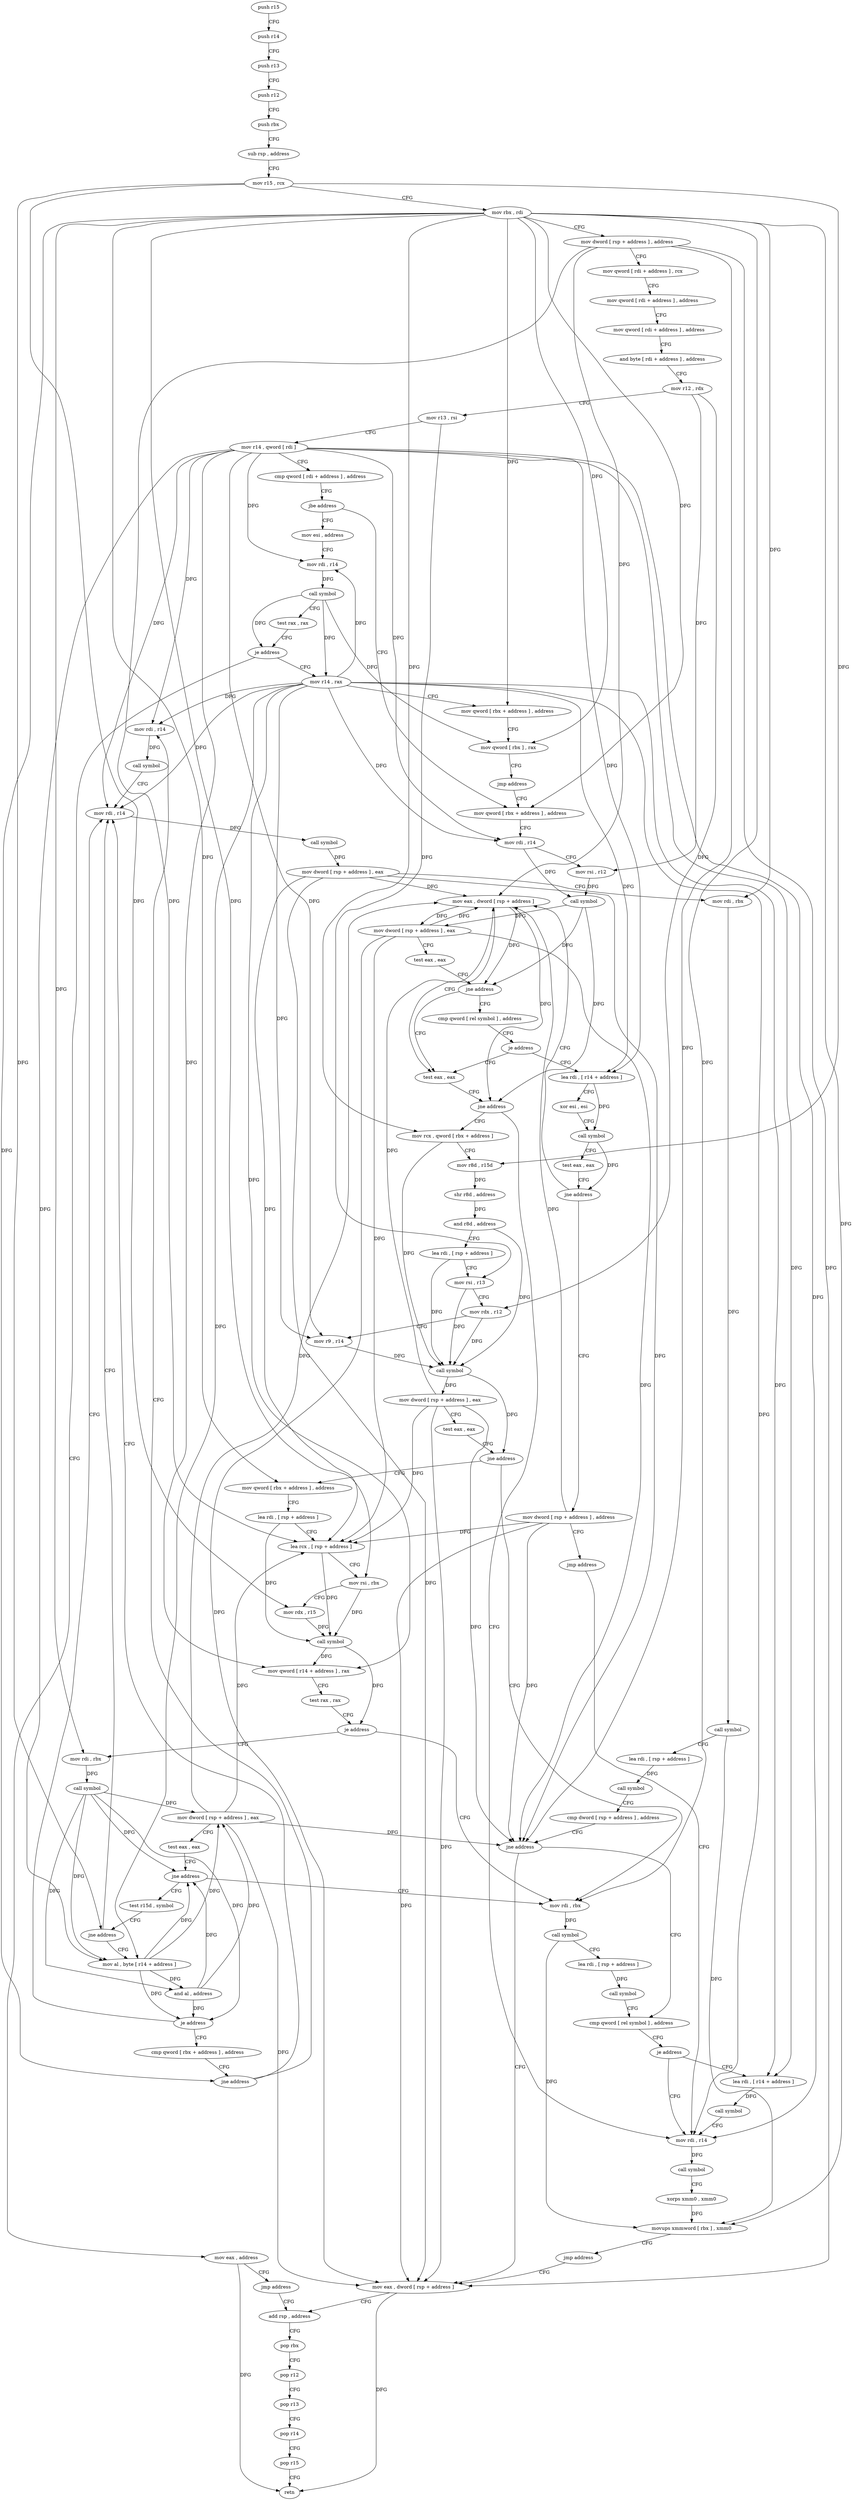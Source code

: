 digraph "func" {
"4229904" [label = "push r15" ]
"4229906" [label = "push r14" ]
"4229908" [label = "push r13" ]
"4229910" [label = "push r12" ]
"4229912" [label = "push rbx" ]
"4229913" [label = "sub rsp , address" ]
"4229920" [label = "mov r15 , rcx" ]
"4229923" [label = "mov rbx , rdi" ]
"4229926" [label = "mov dword [ rsp + address ] , address" ]
"4229934" [label = "mov qword [ rdi + address ] , rcx" ]
"4229938" [label = "mov qword [ rdi + address ] , address" ]
"4229946" [label = "mov qword [ rdi + address ] , address" ]
"4229954" [label = "and byte [ rdi + address ] , address" ]
"4229958" [label = "mov r12 , rdx" ]
"4229961" [label = "mov r13 , rsi" ]
"4229964" [label = "mov r14 , qword [ rdi ]" ]
"4229967" [label = "cmp qword [ rdi + address ] , address" ]
"4229975" [label = "jbe address" ]
"4230301" [label = "mov esi , address" ]
"4229981" [label = "mov qword [ rbx + address ] , address" ]
"4230306" [label = "mov rdi , r14" ]
"4230309" [label = "call symbol" ]
"4230314" [label = "test rax , rax" ]
"4230317" [label = "je address" ]
"4230348" [label = "mov eax , address" ]
"4230319" [label = "mov r14 , rax" ]
"4229989" [label = "mov rdi , r14" ]
"4229992" [label = "mov rsi , r12" ]
"4229995" [label = "call symbol" ]
"4230000" [label = "mov dword [ rsp + address ] , eax" ]
"4230004" [label = "test eax , eax" ]
"4230006" [label = "jne address" ]
"4230044" [label = "test eax , eax" ]
"4230008" [label = "cmp qword [ rel symbol ] , address" ]
"4230353" [label = "jmp address" ]
"4230228" [label = "add rsp , address" ]
"4230322" [label = "mov qword [ rbx + address ] , address" ]
"4230330" [label = "mov qword [ rbx ] , rax" ]
"4230333" [label = "jmp address" ]
"4230046" [label = "jne address" ]
"4230285" [label = "mov rdi , r14" ]
"4230052" [label = "mov rcx , qword [ rbx + address ]" ]
"4230016" [label = "je address" ]
"4230018" [label = "lea rdi , [ r14 + address ]" ]
"4230235" [label = "pop rbx" ]
"4230236" [label = "pop r12" ]
"4230238" [label = "pop r13" ]
"4230240" [label = "pop r14" ]
"4230242" [label = "pop r15" ]
"4230244" [label = "retn" ]
"4230288" [label = "call symbol" ]
"4230293" [label = "xorps xmm0 , xmm0" ]
"4230296" [label = "movups xmmword [ rbx ] , xmm0" ]
"4230299" [label = "jmp address" ]
"4230224" [label = "mov eax , dword [ rsp + address ]" ]
"4230056" [label = "mov r8d , r15d" ]
"4230059" [label = "shr r8d , address" ]
"4230063" [label = "and r8d , address" ]
"4230067" [label = "lea rdi , [ rsp + address ]" ]
"4230072" [label = "mov rsi , r13" ]
"4230075" [label = "mov rdx , r12" ]
"4230078" [label = "mov r9 , r14" ]
"4230081" [label = "call symbol" ]
"4230086" [label = "mov dword [ rsp + address ] , eax" ]
"4230090" [label = "test eax , eax" ]
"4230092" [label = "jne address" ]
"4230245" [label = "mov rdi , rbx" ]
"4230098" [label = "mov qword [ rbx + address ] , address" ]
"4230025" [label = "xor esi , esi" ]
"4230027" [label = "call symbol" ]
"4230032" [label = "test eax , eax" ]
"4230034" [label = "jne address" ]
"4230338" [label = "mov dword [ rsp + address ] , address" ]
"4230040" [label = "mov eax , dword [ rsp + address ]" ]
"4230248" [label = "call symbol" ]
"4230253" [label = "lea rdi , [ rsp + address ]" ]
"4230258" [label = "call symbol" ]
"4230263" [label = "cmp qword [ rel symbol ] , address" ]
"4230106" [label = "lea rdi , [ rsp + address ]" ]
"4230111" [label = "lea rcx , [ rsp + address ]" ]
"4230116" [label = "mov rsi , rbx" ]
"4230119" [label = "mov rdx , r15" ]
"4230122" [label = "call symbol" ]
"4230127" [label = "mov qword [ r14 + address ] , rax" ]
"4230131" [label = "test rax , rax" ]
"4230134" [label = "je address" ]
"4230136" [label = "mov rdi , rbx" ]
"4230346" [label = "jmp address" ]
"4230273" [label = "lea rdi , [ r14 + address ]" ]
"4230280" [label = "call symbol" ]
"4230139" [label = "call symbol" ]
"4230144" [label = "mov dword [ rsp + address ] , eax" ]
"4230148" [label = "test eax , eax" ]
"4230150" [label = "jne address" ]
"4230152" [label = "test r15d , symbol" ]
"4230159" [label = "jne address" ]
"4230187" [label = "mov rdi , r14" ]
"4230161" [label = "mov al , byte [ r14 + address ]" ]
"4230190" [label = "call symbol" ]
"4230195" [label = "mov dword [ rsp + address ] , eax" ]
"4230199" [label = "mov rdi , rbx" ]
"4230202" [label = "call symbol" ]
"4230207" [label = "lea rdi , [ rsp + address ]" ]
"4230212" [label = "call symbol" ]
"4230217" [label = "cmp dword [ rsp + address ] , address" ]
"4230222" [label = "jne address" ]
"4230168" [label = "and al , address" ]
"4230170" [label = "je address" ]
"4230172" [label = "cmp qword [ rbx + address ] , address" ]
"4230271" [label = "je address" ]
"4230177" [label = "jne address" ]
"4230179" [label = "mov rdi , r14" ]
"4230182" [label = "call symbol" ]
"4229904" -> "4229906" [ label = "CFG" ]
"4229906" -> "4229908" [ label = "CFG" ]
"4229908" -> "4229910" [ label = "CFG" ]
"4229910" -> "4229912" [ label = "CFG" ]
"4229912" -> "4229913" [ label = "CFG" ]
"4229913" -> "4229920" [ label = "CFG" ]
"4229920" -> "4229923" [ label = "CFG" ]
"4229920" -> "4230056" [ label = "DFG" ]
"4229920" -> "4230119" [ label = "DFG" ]
"4229920" -> "4230159" [ label = "DFG" ]
"4229923" -> "4229926" [ label = "CFG" ]
"4229923" -> "4229981" [ label = "DFG" ]
"4229923" -> "4230322" [ label = "DFG" ]
"4229923" -> "4230330" [ label = "DFG" ]
"4229923" -> "4230296" [ label = "DFG" ]
"4229923" -> "4230052" [ label = "DFG" ]
"4229923" -> "4230245" [ label = "DFG" ]
"4229923" -> "4230098" [ label = "DFG" ]
"4229923" -> "4230116" [ label = "DFG" ]
"4229923" -> "4230136" [ label = "DFG" ]
"4229923" -> "4230199" [ label = "DFG" ]
"4229923" -> "4230177" [ label = "DFG" ]
"4229926" -> "4229934" [ label = "CFG" ]
"4229926" -> "4230224" [ label = "DFG" ]
"4229926" -> "4230040" [ label = "DFG" ]
"4229926" -> "4230222" [ label = "DFG" ]
"4229926" -> "4230111" [ label = "DFG" ]
"4229934" -> "4229938" [ label = "CFG" ]
"4229938" -> "4229946" [ label = "CFG" ]
"4229946" -> "4229954" [ label = "CFG" ]
"4229954" -> "4229958" [ label = "CFG" ]
"4229958" -> "4229961" [ label = "CFG" ]
"4229958" -> "4229992" [ label = "DFG" ]
"4229958" -> "4230075" [ label = "DFG" ]
"4229961" -> "4229964" [ label = "CFG" ]
"4229961" -> "4230072" [ label = "DFG" ]
"4229964" -> "4229967" [ label = "CFG" ]
"4229964" -> "4230306" [ label = "DFG" ]
"4229964" -> "4229989" [ label = "DFG" ]
"4229964" -> "4230285" [ label = "DFG" ]
"4229964" -> "4230078" [ label = "DFG" ]
"4229964" -> "4230018" [ label = "DFG" ]
"4229964" -> "4230127" [ label = "DFG" ]
"4229964" -> "4230273" [ label = "DFG" ]
"4229964" -> "4230187" [ label = "DFG" ]
"4229964" -> "4230161" [ label = "DFG" ]
"4229964" -> "4230179" [ label = "DFG" ]
"4229967" -> "4229975" [ label = "CFG" ]
"4229975" -> "4230301" [ label = "CFG" ]
"4229975" -> "4229981" [ label = "CFG" ]
"4230301" -> "4230306" [ label = "CFG" ]
"4229981" -> "4229989" [ label = "CFG" ]
"4230306" -> "4230309" [ label = "DFG" ]
"4230309" -> "4230314" [ label = "CFG" ]
"4230309" -> "4230317" [ label = "DFG" ]
"4230309" -> "4230319" [ label = "DFG" ]
"4230309" -> "4230330" [ label = "DFG" ]
"4230314" -> "4230317" [ label = "CFG" ]
"4230317" -> "4230348" [ label = "CFG" ]
"4230317" -> "4230319" [ label = "CFG" ]
"4230348" -> "4230353" [ label = "CFG" ]
"4230348" -> "4230244" [ label = "DFG" ]
"4230319" -> "4230322" [ label = "CFG" ]
"4230319" -> "4230306" [ label = "DFG" ]
"4230319" -> "4229989" [ label = "DFG" ]
"4230319" -> "4230285" [ label = "DFG" ]
"4230319" -> "4230078" [ label = "DFG" ]
"4230319" -> "4230018" [ label = "DFG" ]
"4230319" -> "4230127" [ label = "DFG" ]
"4230319" -> "4230273" [ label = "DFG" ]
"4230319" -> "4230187" [ label = "DFG" ]
"4230319" -> "4230161" [ label = "DFG" ]
"4230319" -> "4230179" [ label = "DFG" ]
"4229989" -> "4229992" [ label = "CFG" ]
"4229989" -> "4229995" [ label = "DFG" ]
"4229992" -> "4229995" [ label = "DFG" ]
"4229995" -> "4230000" [ label = "DFG" ]
"4229995" -> "4230006" [ label = "DFG" ]
"4229995" -> "4230046" [ label = "DFG" ]
"4230000" -> "4230004" [ label = "CFG" ]
"4230000" -> "4230224" [ label = "DFG" ]
"4230000" -> "4230040" [ label = "DFG" ]
"4230000" -> "4230222" [ label = "DFG" ]
"4230000" -> "4230111" [ label = "DFG" ]
"4230004" -> "4230006" [ label = "CFG" ]
"4230006" -> "4230044" [ label = "CFG" ]
"4230006" -> "4230008" [ label = "CFG" ]
"4230044" -> "4230046" [ label = "CFG" ]
"4230008" -> "4230016" [ label = "CFG" ]
"4230353" -> "4230228" [ label = "CFG" ]
"4230228" -> "4230235" [ label = "CFG" ]
"4230322" -> "4230330" [ label = "CFG" ]
"4230330" -> "4230333" [ label = "CFG" ]
"4230333" -> "4229981" [ label = "CFG" ]
"4230046" -> "4230285" [ label = "CFG" ]
"4230046" -> "4230052" [ label = "CFG" ]
"4230285" -> "4230288" [ label = "DFG" ]
"4230052" -> "4230056" [ label = "CFG" ]
"4230052" -> "4230081" [ label = "DFG" ]
"4230016" -> "4230044" [ label = "CFG" ]
"4230016" -> "4230018" [ label = "CFG" ]
"4230018" -> "4230025" [ label = "CFG" ]
"4230018" -> "4230027" [ label = "DFG" ]
"4230235" -> "4230236" [ label = "CFG" ]
"4230236" -> "4230238" [ label = "CFG" ]
"4230238" -> "4230240" [ label = "CFG" ]
"4230240" -> "4230242" [ label = "CFG" ]
"4230242" -> "4230244" [ label = "CFG" ]
"4230288" -> "4230293" [ label = "CFG" ]
"4230293" -> "4230296" [ label = "DFG" ]
"4230296" -> "4230299" [ label = "CFG" ]
"4230299" -> "4230224" [ label = "CFG" ]
"4230224" -> "4230228" [ label = "CFG" ]
"4230224" -> "4230244" [ label = "DFG" ]
"4230056" -> "4230059" [ label = "DFG" ]
"4230059" -> "4230063" [ label = "DFG" ]
"4230063" -> "4230067" [ label = "CFG" ]
"4230063" -> "4230081" [ label = "DFG" ]
"4230067" -> "4230072" [ label = "CFG" ]
"4230067" -> "4230081" [ label = "DFG" ]
"4230072" -> "4230075" [ label = "CFG" ]
"4230072" -> "4230081" [ label = "DFG" ]
"4230075" -> "4230078" [ label = "CFG" ]
"4230075" -> "4230081" [ label = "DFG" ]
"4230078" -> "4230081" [ label = "DFG" ]
"4230081" -> "4230086" [ label = "DFG" ]
"4230081" -> "4230092" [ label = "DFG" ]
"4230086" -> "4230090" [ label = "CFG" ]
"4230086" -> "4230224" [ label = "DFG" ]
"4230086" -> "4230040" [ label = "DFG" ]
"4230086" -> "4230222" [ label = "DFG" ]
"4230086" -> "4230111" [ label = "DFG" ]
"4230090" -> "4230092" [ label = "CFG" ]
"4230092" -> "4230245" [ label = "CFG" ]
"4230092" -> "4230098" [ label = "CFG" ]
"4230245" -> "4230248" [ label = "DFG" ]
"4230098" -> "4230106" [ label = "CFG" ]
"4230025" -> "4230027" [ label = "CFG" ]
"4230027" -> "4230032" [ label = "CFG" ]
"4230027" -> "4230034" [ label = "DFG" ]
"4230032" -> "4230034" [ label = "CFG" ]
"4230034" -> "4230338" [ label = "CFG" ]
"4230034" -> "4230040" [ label = "CFG" ]
"4230338" -> "4230346" [ label = "CFG" ]
"4230338" -> "4230224" [ label = "DFG" ]
"4230338" -> "4230111" [ label = "DFG" ]
"4230338" -> "4230040" [ label = "DFG" ]
"4230338" -> "4230222" [ label = "DFG" ]
"4230040" -> "4230044" [ label = "CFG" ]
"4230040" -> "4230000" [ label = "DFG" ]
"4230040" -> "4230006" [ label = "DFG" ]
"4230040" -> "4230046" [ label = "DFG" ]
"4230248" -> "4230253" [ label = "CFG" ]
"4230248" -> "4230296" [ label = "DFG" ]
"4230253" -> "4230258" [ label = "DFG" ]
"4230258" -> "4230263" [ label = "CFG" ]
"4230263" -> "4230271" [ label = "CFG" ]
"4230106" -> "4230111" [ label = "CFG" ]
"4230106" -> "4230122" [ label = "DFG" ]
"4230111" -> "4230116" [ label = "CFG" ]
"4230111" -> "4230122" [ label = "DFG" ]
"4230116" -> "4230119" [ label = "CFG" ]
"4230116" -> "4230122" [ label = "DFG" ]
"4230119" -> "4230122" [ label = "DFG" ]
"4230122" -> "4230127" [ label = "DFG" ]
"4230122" -> "4230134" [ label = "DFG" ]
"4230127" -> "4230131" [ label = "CFG" ]
"4230131" -> "4230134" [ label = "CFG" ]
"4230134" -> "4230245" [ label = "CFG" ]
"4230134" -> "4230136" [ label = "CFG" ]
"4230136" -> "4230139" [ label = "DFG" ]
"4230346" -> "4230285" [ label = "CFG" ]
"4230273" -> "4230280" [ label = "DFG" ]
"4230280" -> "4230285" [ label = "CFG" ]
"4230139" -> "4230144" [ label = "DFG" ]
"4230139" -> "4230150" [ label = "DFG" ]
"4230139" -> "4230161" [ label = "DFG" ]
"4230139" -> "4230168" [ label = "DFG" ]
"4230139" -> "4230170" [ label = "DFG" ]
"4230144" -> "4230148" [ label = "CFG" ]
"4230144" -> "4230224" [ label = "DFG" ]
"4230144" -> "4230111" [ label = "DFG" ]
"4230144" -> "4230040" [ label = "DFG" ]
"4230144" -> "4230222" [ label = "DFG" ]
"4230148" -> "4230150" [ label = "CFG" ]
"4230150" -> "4230245" [ label = "CFG" ]
"4230150" -> "4230152" [ label = "CFG" ]
"4230152" -> "4230159" [ label = "CFG" ]
"4230159" -> "4230187" [ label = "CFG" ]
"4230159" -> "4230161" [ label = "CFG" ]
"4230187" -> "4230190" [ label = "DFG" ]
"4230161" -> "4230168" [ label = "DFG" ]
"4230161" -> "4230144" [ label = "DFG" ]
"4230161" -> "4230150" [ label = "DFG" ]
"4230161" -> "4230170" [ label = "DFG" ]
"4230190" -> "4230195" [ label = "DFG" ]
"4230195" -> "4230199" [ label = "CFG" ]
"4230195" -> "4230224" [ label = "DFG" ]
"4230195" -> "4230111" [ label = "DFG" ]
"4230195" -> "4230040" [ label = "DFG" ]
"4230195" -> "4230222" [ label = "DFG" ]
"4230199" -> "4230202" [ label = "DFG" ]
"4230202" -> "4230207" [ label = "CFG" ]
"4230202" -> "4230296" [ label = "DFG" ]
"4230207" -> "4230212" [ label = "DFG" ]
"4230212" -> "4230217" [ label = "CFG" ]
"4230217" -> "4230222" [ label = "CFG" ]
"4230222" -> "4230263" [ label = "CFG" ]
"4230222" -> "4230224" [ label = "CFG" ]
"4230168" -> "4230170" [ label = "DFG" ]
"4230168" -> "4230144" [ label = "DFG" ]
"4230168" -> "4230150" [ label = "DFG" ]
"4230170" -> "4230187" [ label = "CFG" ]
"4230170" -> "4230172" [ label = "CFG" ]
"4230172" -> "4230177" [ label = "CFG" ]
"4230271" -> "4230285" [ label = "CFG" ]
"4230271" -> "4230273" [ label = "CFG" ]
"4230177" -> "4230187" [ label = "CFG" ]
"4230177" -> "4230179" [ label = "CFG" ]
"4230179" -> "4230182" [ label = "DFG" ]
"4230182" -> "4230187" [ label = "CFG" ]
}
